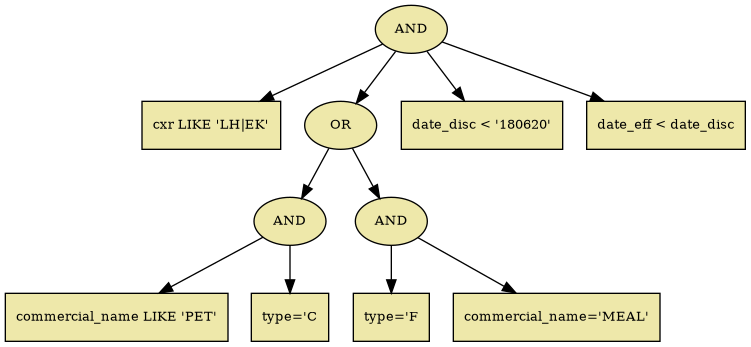 @startuml
digraph where {
  node [style=rounded, fillcolor="#EEE8AA", style="filled", fontsize=10]

  and1 [label="AND"]
  op1 [shape=box, label="cxr LIKE 'LH|EK'"]
  OR
  op2 [shape=box, label="date_disc < '180620'"]
  op3 [shape=box, label="date_eff < date_disc"]
  and2 [label="AND"]
  and3 [label="AND"]
  op4 [shape=box, label="commercial_name LIKE 'PET'"]
  op5 [shape=box, label="type='C"]
  op6 [shape=box, label="type='F"]
  op7 [shape=box, label="commercial_name='MEAL'"]

  and1 -> op1
  and1 -> OR
  and1 -> op2
  and1 -> op3

  OR -> and2
  OR -> and3

  and2 -> op4
  and2 -> op5

  and3 -> op6
  and3 -> op7
}

@enduml
